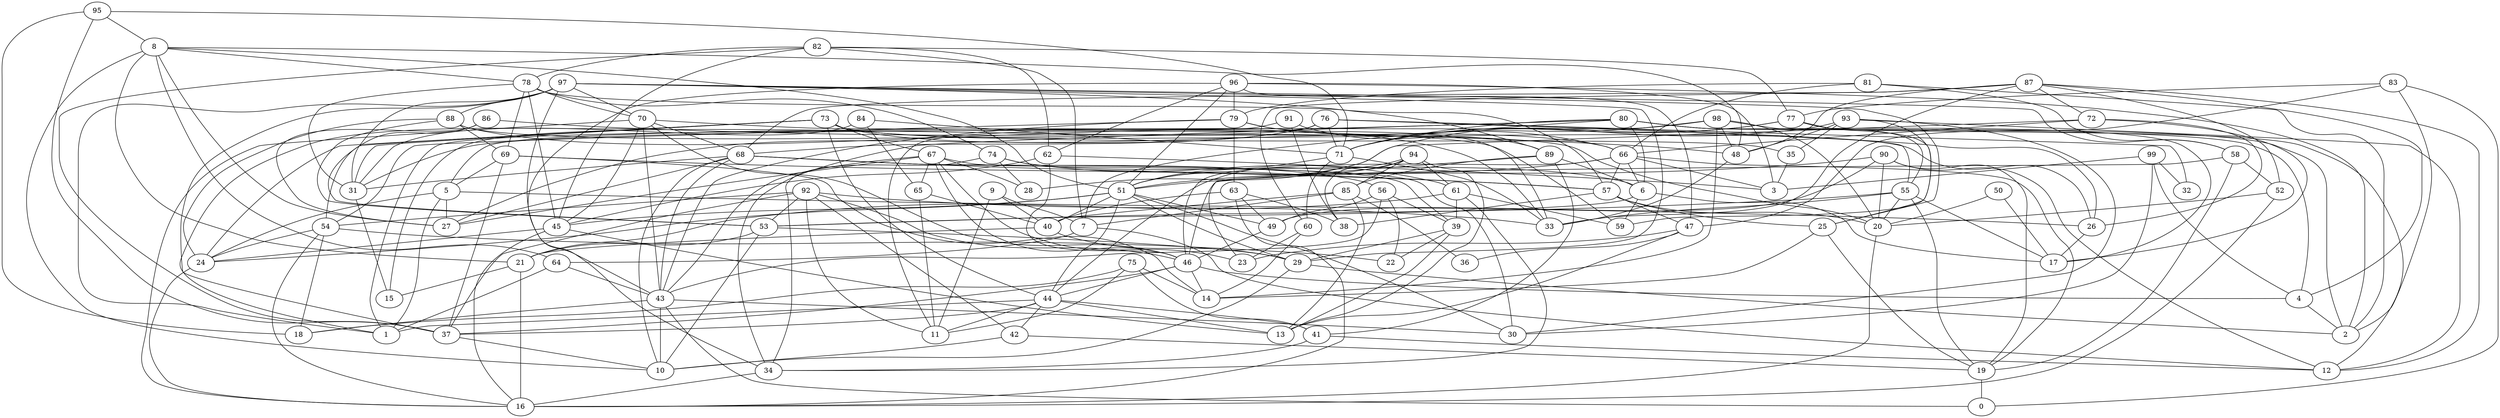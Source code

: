 digraph GG_graph {

subgraph G_graph {
edge [color = black]
"25" -> "14" [dir = none]
"25" -> "19" [dir = none]
"64" -> "1" [dir = none]
"64" -> "43" [dir = none]
"8" -> "21" [dir = none]
"8" -> "10" [dir = none]
"8" -> "51" [dir = none]
"8" -> "48" [dir = none]
"8" -> "27" [dir = none]
"35" -> "3" [dir = none]
"75" -> "11" [dir = none]
"75" -> "41" [dir = none]
"75" -> "18" [dir = none]
"52" -> "16" [dir = none]
"98" -> "20" [dir = none]
"98" -> "71" [dir = none]
"39" -> "22" [dir = none]
"39" -> "29" [dir = none]
"39" -> "13" [dir = none]
"74" -> "34" [dir = none]
"74" -> "28" [dir = none]
"74" -> "6" [dir = none]
"70" -> "46" [dir = none]
"70" -> "59" [dir = none]
"70" -> "45" [dir = none]
"66" -> "6" [dir = none]
"66" -> "3" [dir = none]
"66" -> "19" [dir = none]
"84" -> "65" [dir = none]
"84" -> "31" [dir = none]
"84" -> "71" [dir = none]
"58" -> "46" [dir = none]
"58" -> "52" [dir = none]
"58" -> "19" [dir = none]
"80" -> "31" [dir = none]
"80" -> "4" [dir = none]
"80" -> "71" [dir = none]
"80" -> "7" [dir = none]
"80" -> "6" [dir = none]
"80" -> "2" [dir = none]
"72" -> "17" [dir = none]
"72" -> "66" [dir = none]
"72" -> "26" [dir = none]
"5" -> "24" [dir = none]
"5" -> "27" [dir = none]
"53" -> "29" [dir = none]
"53" -> "21" [dir = none]
"24" -> "16" [dir = none]
"76" -> "11" [dir = none]
"76" -> "26" [dir = none]
"76" -> "68" [dir = none]
"76" -> "27" [dir = none]
"76" -> "55" [dir = none]
"76" -> "32" [dir = none]
"76" -> "15" [dir = none]
"78" -> "31" [dir = none]
"78" -> "74" [dir = none]
"78" -> "70" [dir = none]
"78" -> "69" [dir = none]
"78" -> "45" [dir = none]
"78" -> "57" [dir = none]
"40" -> "29" [dir = none]
"40" -> "21" [dir = none]
"87" -> "33" [dir = none]
"87" -> "4" [dir = none]
"87" -> "72" [dir = none]
"87" -> "48" [dir = none]
"87" -> "68" [dir = none]
"90" -> "19" [dir = none]
"90" -> "51" [dir = none]
"90" -> "49" [dir = none]
"91" -> "38" [dir = none]
"91" -> "1" [dir = none]
"92" -> "37" [dir = none]
"92" -> "54" [dir = none]
"92" -> "33" [dir = none]
"92" -> "42" [dir = none]
"71" -> "51" [dir = none]
"71" -> "60" [dir = none]
"50" -> "20" [dir = none]
"50" -> "17" [dir = none]
"67" -> "46" [dir = none]
"67" -> "43" [dir = none]
"67" -> "27" [dir = none]
"67" -> "28" [dir = none]
"67" -> "30" [dir = none]
"67" -> "65" [dir = none]
"42" -> "19" [dir = none]
"49" -> "46" [dir = none]
"63" -> "38" [dir = none]
"63" -> "49" [dir = none]
"77" -> "51" [dir = none]
"77" -> "71" [dir = none]
"89" -> "85" [dir = none]
"89" -> "41" [dir = none]
"89" -> "23" [dir = none]
"89" -> "6" [dir = none]
"82" -> "78" [dir = none]
"82" -> "77" [dir = none]
"62" -> "46" [dir = none]
"62" -> "3" [dir = none]
"55" -> "17" [dir = none]
"55" -> "53" [dir = none]
"55" -> "20" [dir = none]
"97" -> "58" [dir = none]
"97" -> "1" [dir = none]
"97" -> "88" [dir = none]
"97" -> "70" [dir = none]
"97" -> "29" [dir = none]
"97" -> "89" [dir = none]
"97" -> "37" [dir = none]
"97" -> "31" [dir = none]
"86" -> "48" [dir = none]
"86" -> "27" [dir = none]
"26" -> "17" [dir = none]
"85" -> "36" [dir = none]
"85" -> "7" [dir = none]
"85" -> "13" [dir = none]
"31" -> "15" [dir = none]
"45" -> "24" [dir = none]
"45" -> "16" [dir = none]
"57" -> "47" [dir = none]
"57" -> "38" [dir = none]
"57" -> "25" [dir = none]
"81" -> "79" [dir = none]
"81" -> "58" [dir = none]
"81" -> "2" [dir = none]
"95" -> "8" [dir = none]
"95" -> "18" [dir = none]
"69" -> "5" [dir = none]
"88" -> "20" [dir = none]
"88" -> "33" [dir = none]
"88" -> "24" [dir = none]
"88" -> "69" [dir = none]
"51" -> "30" [dir = none]
"51" -> "29" [dir = none]
"51" -> "44" [dir = none]
"51" -> "45" [dir = none]
"51" -> "24" [dir = none]
"60" -> "14" [dir = none]
"99" -> "32" [dir = none]
"99" -> "30" [dir = none]
"99" -> "4" [dir = none]
"29" -> "2" [dir = none]
"29" -> "10" [dir = none]
"79" -> "66" [dir = none]
"79" -> "63" [dir = none]
"56" -> "49" [dir = none]
"56" -> "22" [dir = none]
"44" -> "42" [dir = none]
"44" -> "41" [dir = none]
"44" -> "37" [dir = none]
"65" -> "11" [dir = none]
"7" -> "64" [dir = none]
"7" -> "12" [dir = none]
"4" -> "2" [dir = none]
"83" -> "47" [dir = none]
"83" -> "2" [dir = none]
"83" -> "0" [dir = none]
"41" -> "34" [dir = none]
"54" -> "18" [dir = none]
"73" -> "44" [dir = none]
"73" -> "26" [dir = none]
"73" -> "35" [dir = none]
"73" -> "54" [dir = none]
"73" -> "66" [dir = none]
"73" -> "1" [dir = none]
"68" -> "27" [dir = none]
"68" -> "57" [dir = none]
"68" -> "39" [dir = none]
"68" -> "56" [dir = none]
"47" -> "13" [dir = none]
"47" -> "36" [dir = none]
"47" -> "23" [dir = none]
"43" -> "0" [dir = none]
"43" -> "18" [dir = none]
"43" -> "30" [dir = none]
"96" -> "62" [dir = none]
"96" -> "34" [dir = none]
"96" -> "51" [dir = none]
"96" -> "47" [dir = none]
"96" -> "3" [dir = none]
"94" -> "51" [dir = none]
"94" -> "85" [dir = none]
"94" -> "38" [dir = none]
"94" -> "61" [dir = none]
"9" -> "40" [dir = none]
"9" -> "7" [dir = none]
"93" -> "12" [dir = none]
"93" -> "48" [dir = none]
"93" -> "71" [dir = none]
"93" -> "59" [dir = none]
"48" -> "33" [dir = none]
"61" -> "34" [dir = none]
"37" -> "10" [dir = none]
"46" -> "4" [dir = none]
"46" -> "44" [dir = none]
"46" -> "14" [dir = none]
"6" -> "53" [dir = none]
"68" -> "43" [dir = none]
"19" -> "0" [dir = none]
"57" -> "20" [dir = none]
"41" -> "12" [dir = none]
"80" -> "17" [dir = none]
"63" -> "16" [dir = none]
"72" -> "28" [dir = none]
"69" -> "14" [dir = none]
"98" -> "14" [dir = none]
"87" -> "52" [dir = none]
"61" -> "59" [dir = none]
"79" -> "54" [dir = none]
"68" -> "10" [dir = none]
"90" -> "12" [dir = none]
"81" -> "66" [dir = none]
"94" -> "13" [dir = none]
"98" -> "48" [dir = none]
"97" -> "25" [dir = none]
"69" -> "57" [dir = none]
"56" -> "43" [dir = none]
"70" -> "16" [dir = none]
"98" -> "55" [dir = none]
"88" -> "53" [dir = none]
"9" -> "11" [dir = none]
"51" -> "49" [dir = none]
"69" -> "37" [dir = none]
"46" -> "37" [dir = none]
"71" -> "33" [dir = none]
"73" -> "31" [dir = none]
"96" -> "2" [dir = none]
"98" -> "5" [dir = none]
"20" -> "16" [dir = none]
"80" -> "34" [dir = none]
"87" -> "60" [dir = none]
"67" -> "23" [dir = none]
"79" -> "33" [dir = none]
"96" -> "79" [dir = none]
"95" -> "71" [dir = none]
"94" -> "44" [dir = none]
"65" -> "40" [dir = none]
"85" -> "40" [dir = none]
"76" -> "71" [dir = none]
"21" -> "15" [dir = none]
"61" -> "39" [dir = none]
"86" -> "53" [dir = none]
"77" -> "12" [dir = none]
"8" -> "78" [dir = none]
"92" -> "53" [dir = none]
"82" -> "37" [dir = none]
"62" -> "45" [dir = none]
"63" -> "40" [dir = none]
"8" -> "64" [dir = none]
"82" -> "7" [dir = none]
"51" -> "40" [dir = none]
"95" -> "37" [dir = none]
"44" -> "1" [dir = none]
"74" -> "61" [dir = none]
"93" -> "30" [dir = none]
"6" -> "17" [dir = none]
"73" -> "67" [dir = none]
"99" -> "3" [dir = none]
"92" -> "11" [dir = none]
"82" -> "62" [dir = none]
"93" -> "35" [dir = none]
"77" -> "25" [dir = none]
"44" -> "11" [dir = none]
"6" -> "59" [dir = none]
"70" -> "43" [dir = none]
"53" -> "10" [dir = none]
"55" -> "33" [dir = none]
"54" -> "16" [dir = none]
"82" -> "45" [dir = none]
"91" -> "89" [dir = none]
"66" -> "46" [dir = none]
"21" -> "16" [dir = none]
"70" -> "68" [dir = none]
"87" -> "12" [dir = none]
"52" -> "20" [dir = none]
"45" -> "13" [dir = none]
"83" -> "77" [dir = none]
"34" -> "16" [dir = none]
"60" -> "23" [dir = none]
"79" -> "43" [dir = none]
"66" -> "57" [dir = none]
"43" -> "10" [dir = none]
"66" -> "51" [dir = none]
"54" -> "22" [dir = none]
"54" -> "24" [dir = none]
"44" -> "13" [dir = none]
"92" -> "46" [dir = none]
"97" -> "43" [dir = none]
"55" -> "19" [dir = none]
"90" -> "20" [dir = none]
"5" -> "26" [dir = none]
"68" -> "31" [dir = none]
"73" -> "24" [dir = none]
"42" -> "10" [dir = none]
"61" -> "21" [dir = none]
"56" -> "39" [dir = none]
"75" -> "14" [dir = none]
"5" -> "1" [dir = none]
}

}
